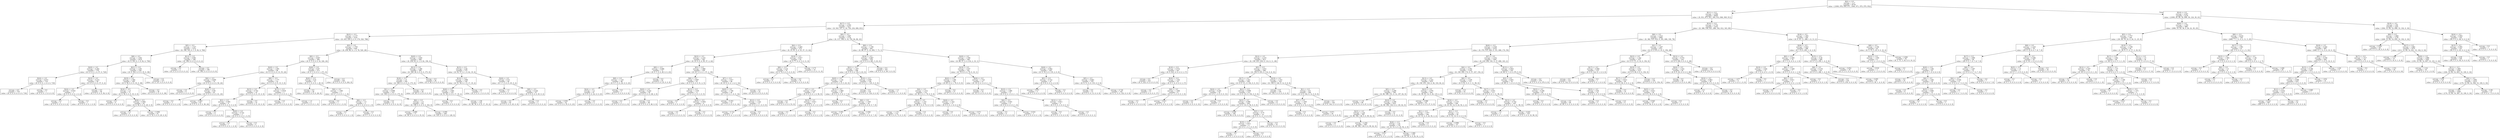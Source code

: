 digraph Tree {
node [shape=box] ;
0 [label="X[2] <= 0.5\nentropy = 3.17\nsamples = 8778\nvalue = [1000, 976, 959, 971, 1000, 971, 970, 979, 952]"] ;
1 [label="X[11] <= 0.5\nentropy = 2.946\nsamples = 6649\nvalue = [0, 931, 875, 921, 304, 912, 846, 949, 911]"] ;
0 -> 1 [labeldistance=2.5, labelangle=45, headlabel="True"] ;
2 [label="X[17] <= 0.5\nentropy = 2.503\nsamples = 3317\nvalue = [0, 543, 337, 0, 16, 750, 234, 606, 831]"] ;
1 -> 2 ;
3 [label="X[23] <= 0.5\nentropy = 2.137\nsamples = 2141\nvalue = [0, 432, 229, 0, 2, 0, 170, 520, 788]"] ;
2 -> 3 ;
4 [label="X[5] <= 0.5\nentropy = 1.527\nsamples = 1212\nvalue = [0, 196, 163, 0, 1, 0, 92, 0, 760]"] ;
3 -> 4 ;
5 [label="X[8] <= 0.5\nentropy = 1.062\nsamples = 1014\nvalue = [0, 0, 163, 0, 1, 0, 92, 0, 758]"] ;
4 -> 5 ;
6 [label="X[20] <= 0.5\nentropy = 0.392\nsamples = 778\nvalue = [0, 0, 0, 0, 1, 0, 57, 0, 720]"] ;
5 -> 6 ;
7 [label="X[24] <= 0.5\nentropy = 0.015\nsamples = 719\nvalue = [0, 0, 0, 0, 1, 0, 0, 0, 718]"] ;
6 -> 7 ;
8 [label="entropy = 0.0\nsamples = 718\nvalue = [0, 0, 0, 0, 0, 0, 0, 0, 718]"] ;
7 -> 8 ;
9 [label="entropy = 0.0\nsamples = 1\nvalue = [0, 0, 0, 0, 1, 0, 0, 0, 0]"] ;
7 -> 9 ;
10 [label="X[10] <= 0.5\nentropy = 0.214\nsamples = 59\nvalue = [0, 0, 0, 0, 0, 0, 57, 0, 2]"] ;
6 -> 10 ;
11 [label="X[24] <= 0.5\nentropy = 0.918\nsamples = 3\nvalue = [0, 0, 0, 0, 0, 0, 1, 0, 2]"] ;
10 -> 11 ;
12 [label="entropy = 0.0\nsamples = 2\nvalue = [0, 0, 0, 0, 0, 0, 0, 0, 2]"] ;
11 -> 12 ;
13 [label="entropy = 0.0\nsamples = 1\nvalue = [0, 0, 0, 0, 0, 0, 1, 0, 0]"] ;
11 -> 13 ;
14 [label="entropy = 0.0\nsamples = 56\nvalue = [0, 0, 0, 0, 0, 0, 56, 0, 0]"] ;
10 -> 14 ;
15 [label="X[21] <= 0.5\nentropy = 1.201\nsamples = 236\nvalue = [0, 0, 163, 0, 0, 0, 35, 0, 38]"] ;
5 -> 15 ;
16 [label="X[19] <= 0.5\nentropy = 1.584\nsamples = 109\nvalue = [0, 0, 36, 0, 0, 0, 35, 0, 38]"] ;
15 -> 16 ;
17 [label="X[16] <= 0.5\nentropy = 1.0\nsamples = 71\nvalue = [0, 0, 36, 0, 0, 0, 35, 0, 0]"] ;
16 -> 17 ;
18 [label="entropy = 0.0\nsamples = 6\nvalue = [0, 0, 0, 0, 0, 0, 6, 0, 0]"] ;
17 -> 18 ;
19 [label="X[26] <= 0.5\nentropy = 0.992\nsamples = 65\nvalue = [0, 0, 36, 0, 0, 0, 29, 0, 0]"] ;
17 -> 19 ;
20 [label="entropy = 0.0\nsamples = 4\nvalue = [0, 0, 4, 0, 0, 0, 0, 0, 0]"] ;
19 -> 20 ;
21 [label="entropy = 0.998\nsamples = 61\nvalue = [0, 0, 32, 0, 0, 0, 29, 0, 0]"] ;
19 -> 21 ;
22 [label="entropy = 0.0\nsamples = 38\nvalue = [0, 0, 0, 0, 0, 0, 0, 0, 38]"] ;
16 -> 22 ;
23 [label="entropy = 0.0\nsamples = 127\nvalue = [0, 0, 127, 0, 0, 0, 0, 0, 0]"] ;
15 -> 23 ;
24 [label="X[13] <= 0.5\nentropy = 0.081\nsamples = 198\nvalue = [0, 196, 0, 0, 0, 0, 0, 0, 2]"] ;
4 -> 24 ;
25 [label="entropy = 0.0\nsamples = 2\nvalue = [0, 0, 0, 0, 0, 0, 0, 0, 2]"] ;
24 -> 25 ;
26 [label="entropy = 0.0\nsamples = 196\nvalue = [0, 196, 0, 0, 0, 0, 0, 0, 0]"] ;
24 -> 26 ;
27 [label="X[5] <= 0.5\nentropy = 1.705\nsamples = 929\nvalue = [0, 236, 66, 0, 1, 0, 78, 520, 28]"] ;
3 -> 27 ;
28 [label="X[0] <= 0.5\nentropy = 0.667\nsamples = 369\nvalue = [0, 0, 3, 0, 0, 0, 16, 326, 24]"] ;
27 -> 28 ;
29 [label="X[20] <= 0.5\nentropy = 1.495\nsamples = 96\nvalue = [0, 0, 2, 0, 0, 0, 15, 55, 24]"] ;
28 -> 29 ;
30 [label="X[4] <= 0.5\nentropy = 0.909\nsamples = 74\nvalue = [0, 0, 0, 0, 0, 0, 0, 50, 24]"] ;
29 -> 30 ;
31 [label="entropy = 0.0\nsamples = 9\nvalue = [0, 0, 0, 0, 0, 0, 0, 9, 0]"] ;
30 -> 31 ;
32 [label="X[26] <= 0.5\nentropy = 0.95\nsamples = 65\nvalue = [0, 0, 0, 0, 0, 0, 0, 41, 24]"] ;
30 -> 32 ;
33 [label="entropy = 0.0\nsamples = 3\nvalue = [0, 0, 0, 0, 0, 0, 0, 3, 0]"] ;
32 -> 33 ;
34 [label="entropy = 0.963\nsamples = 62\nvalue = [0, 0, 0, 0, 0, 0, 0, 38, 24]"] ;
32 -> 34 ;
35 [label="X[8] <= 0.5\nentropy = 1.177\nsamples = 22\nvalue = [0, 0, 2, 0, 0, 0, 15, 5, 0]"] ;
29 -> 35 ;
36 [label="X[15] <= 0.5\nentropy = 0.742\nsamples = 19\nvalue = [0, 0, 0, 0, 0, 0, 15, 4, 0]"] ;
35 -> 36 ;
37 [label="X[3] <= 0.5\nentropy = 0.991\nsamples = 9\nvalue = [0, 0, 0, 0, 0, 0, 5, 4, 0]"] ;
36 -> 37 ;
38 [label="entropy = 0.0\nsamples = 4\nvalue = [0, 0, 0, 0, 0, 0, 4, 0, 0]"] ;
37 -> 38 ;
39 [label="X[26] <= 0.5\nentropy = 0.722\nsamples = 5\nvalue = [0, 0, 0, 0, 0, 0, 1, 4, 0]"] ;
37 -> 39 ;
40 [label="entropy = 0.0\nsamples = 1\nvalue = [0, 0, 0, 0, 0, 0, 1, 0, 0]"] ;
39 -> 40 ;
41 [label="entropy = 0.0\nsamples = 4\nvalue = [0, 0, 0, 0, 0, 0, 0, 4, 0]"] ;
39 -> 41 ;
42 [label="entropy = 0.0\nsamples = 10\nvalue = [0, 0, 0, 0, 0, 0, 10, 0, 0]"] ;
36 -> 42 ;
43 [label="X[13] <= 0.5\nentropy = 0.918\nsamples = 3\nvalue = [0, 0, 2, 0, 0, 0, 0, 1, 0]"] ;
35 -> 43 ;
44 [label="entropy = 0.0\nsamples = 1\nvalue = [0, 0, 1, 0, 0, 0, 0, 0, 0]"] ;
43 -> 44 ;
45 [label="entropy = 1.0\nsamples = 2\nvalue = [0, 0, 1, 0, 0, 0, 0, 1, 0]"] ;
43 -> 45 ;
46 [label="X[26] <= 0.5\nentropy = 0.07\nsamples = 273\nvalue = [0, 0, 1, 0, 0, 0, 1, 271, 0]"] ;
28 -> 46 ;
47 [label="X[20] <= 0.5\nentropy = 0.41\nsamples = 31\nvalue = [0, 0, 1, 0, 0, 0, 1, 29, 0]"] ;
46 -> 47 ;
48 [label="entropy = 0.0\nsamples = 28\nvalue = [0, 0, 0, 0, 0, 0, 0, 28, 0]"] ;
47 -> 48 ;
49 [label="X[4] <= 0.5\nentropy = 1.585\nsamples = 3\nvalue = [0, 0, 1, 0, 0, 0, 1, 1, 0]"] ;
47 -> 49 ;
50 [label="entropy = 0.0\nsamples = 1\nvalue = [0, 0, 0, 0, 0, 0, 1, 0, 0]"] ;
49 -> 50 ;
51 [label="X[8] <= 0.5\nentropy = 1.0\nsamples = 2\nvalue = [0, 0, 1, 0, 0, 0, 0, 1, 0]"] ;
49 -> 51 ;
52 [label="entropy = 0.0\nsamples = 1\nvalue = [0, 0, 0, 0, 0, 0, 0, 1, 0]"] ;
51 -> 52 ;
53 [label="entropy = 0.0\nsamples = 1\nvalue = [0, 0, 1, 0, 0, 0, 0, 0, 0]"] ;
51 -> 53 ;
54 [label="entropy = 0.0\nsamples = 242\nvalue = [0, 0, 0, 0, 0, 0, 0, 242, 0]"] ;
46 -> 54 ;
55 [label="X[20] <= 0.5\nentropy = 1.829\nsamples = 560\nvalue = [0, 236, 63, 0, 1, 0, 62, 194, 4]"] ;
27 -> 55 ;
56 [label="X[13] <= 0.5\nentropy = 1.289\nsamples = 385\nvalue = [0, 184, 26, 0, 0, 0, 0, 175, 0]"] ;
55 -> 56 ;
57 [label="X[18] <= 0.5\nentropy = 1.0\nsamples = 359\nvalue = [0, 184, 0, 0, 0, 0, 0, 175, 0]"] ;
56 -> 57 ;
58 [label="X[1] <= 0.5\nentropy = 0.998\nsamples = 333\nvalue = [0, 158, 0, 0, 0, 0, 0, 175, 0]"] ;
57 -> 58 ;
59 [label="entropy = 0.0\nsamples = 12\nvalue = [0, 0, 0, 0, 0, 0, 0, 12, 0]"] ;
58 -> 59 ;
60 [label="X[6] <= 0.5\nentropy = 1.0\nsamples = 321\nvalue = [0, 158, 0, 0, 0, 0, 0, 163, 0]"] ;
58 -> 60 ;
61 [label="entropy = 0.999\nsamples = 73\nvalue = [0, 38, 0, 0, 0, 0, 0, 35, 0]"] ;
60 -> 61 ;
62 [label="entropy = 0.999\nsamples = 248\nvalue = [0, 120, 0, 0, 0, 0, 0, 128, 0]"] ;
60 -> 62 ;
63 [label="entropy = 0.0\nsamples = 26\nvalue = [0, 26, 0, 0, 0, 0, 0, 0, 0]"] ;
57 -> 63 ;
64 [label="entropy = 0.0\nsamples = 26\nvalue = [0, 0, 26, 0, 0, 0, 0, 0, 0]"] ;
56 -> 64 ;
65 [label="X[15] <= 0.5\nentropy = 2.04\nsamples = 175\nvalue = [0, 52, 37, 0, 1, 0, 62, 19, 4]"] ;
55 -> 65 ;
66 [label="X[14] <= 0.5\nentropy = 1.996\nsamples = 126\nvalue = [0, 51, 36, 0, 1, 0, 17, 19, 2]"] ;
65 -> 66 ;
67 [label="X[26] <= 0.5\nentropy = 1.945\nsamples = 125\nvalue = [0, 51, 36, 0, 0, 0, 17, 19, 2]"] ;
66 -> 67 ;
68 [label="entropy = 0.0\nsamples = 3\nvalue = [0, 3, 0, 0, 0, 0, 0, 0, 0]"] ;
67 -> 68 ;
69 [label="entropy = 1.96\nsamples = 122\nvalue = [0, 48, 36, 0, 0, 0, 17, 19, 2]"] ;
67 -> 69 ;
70 [label="entropy = 0.0\nsamples = 1\nvalue = [0, 0, 0, 0, 1, 0, 0, 0, 0]"] ;
66 -> 70 ;
71 [label="X[26] <= 0.5\nentropy = 0.53\nsamples = 49\nvalue = [0, 1, 1, 0, 0, 0, 45, 0, 2]"] ;
65 -> 71 ;
72 [label="entropy = 1.0\nsamples = 2\nvalue = [0, 1, 1, 0, 0, 0, 0, 0, 0]"] ;
71 -> 72 ;
73 [label="X[9] <= 0.5\nentropy = 0.254\nsamples = 47\nvalue = [0, 0, 0, 0, 0, 0, 45, 0, 2]"] ;
71 -> 73 ;
74 [label="entropy = 0.0\nsamples = 45\nvalue = [0, 0, 0, 0, 0, 0, 45, 0, 0]"] ;
73 -> 74 ;
75 [label="entropy = 0.0\nsamples = 2\nvalue = [0, 0, 0, 0, 0, 0, 0, 0, 2]"] ;
73 -> 75 ;
76 [label="X[0] <= 0.5\nentropy = 1.807\nsamples = 1176\nvalue = [0, 111, 108, 0, 14, 750, 64, 86, 43]"] ;
2 -> 76 ;
77 [label="X[4] <= 0.5\nentropy = 2.465\nsamples = 275\nvalue = [0, 23, 81, 0, 4, 55, 57, 13, 42]"] ;
76 -> 77 ;
78 [label="X[23] <= 0.5\nentropy = 2.216\nsamples = 182\nvalue = [0, 23, 4, 0, 4, 50, 57, 2, 42]"] ;
77 -> 78 ;
79 [label="X[9] <= 0.5\nentropy = 0.996\nsamples = 73\nvalue = [0, 0, 1, 0, 0, 49, 0, 0, 23]"] ;
78 -> 79 ;
80 [label="X[8] <= 0.5\nentropy = 1.125\nsamples = 48\nvalue = [0, 0, 1, 0, 0, 24, 0, 0, 23]"] ;
79 -> 80 ;
81 [label="X[24] <= 0.5\nentropy = 1.0\nsamples = 47\nvalue = [0, 0, 0, 0, 0, 24, 0, 0, 23]"] ;
80 -> 81 ;
82 [label="entropy = 0.993\nsamples = 42\nvalue = [0, 0, 0, 0, 0, 19, 0, 0, 23]"] ;
81 -> 82 ;
83 [label="entropy = 0.0\nsamples = 5\nvalue = [0, 0, 0, 0, 0, 5, 0, 0, 0]"] ;
81 -> 83 ;
84 [label="entropy = 0.0\nsamples = 1\nvalue = [0, 0, 1, 0, 0, 0, 0, 0, 0]"] ;
80 -> 84 ;
85 [label="entropy = 0.0\nsamples = 25\nvalue = [0, 0, 0, 0, 0, 25, 0, 0, 0]"] ;
79 -> 85 ;
86 [label="X[5] <= 0.5\nentropy = 1.888\nsamples = 109\nvalue = [0, 23, 3, 0, 4, 1, 57, 2, 19]"] ;
78 -> 86 ;
87 [label="X[8] <= 0.5\nentropy = 0.887\nsamples = 61\nvalue = [0, 0, 3, 0, 0, 0, 51, 2, 5]"] ;
86 -> 87 ;
88 [label="X[20] <= 0.5\nentropy = 0.242\nsamples = 50\nvalue = [0, 0, 0, 0, 0, 0, 48, 2, 0]"] ;
87 -> 88 ;
89 [label="entropy = 0.0\nsamples = 2\nvalue = [0, 0, 0, 0, 0, 0, 0, 2, 0]"] ;
88 -> 89 ;
90 [label="entropy = 0.0\nsamples = 48\nvalue = [0, 0, 0, 0, 0, 0, 48, 0, 0]"] ;
88 -> 90 ;
91 [label="X[13] <= 0.5\nentropy = 1.539\nsamples = 11\nvalue = [0, 0, 3, 0, 0, 0, 3, 0, 5]"] ;
87 -> 91 ;
92 [label="entropy = 0.0\nsamples = 3\nvalue = [0, 0, 0, 0, 0, 0, 3, 0, 0]"] ;
91 -> 92 ;
93 [label="X[24] <= 0.5\nentropy = 0.954\nsamples = 8\nvalue = [0, 0, 3, 0, 0, 0, 0, 0, 5]"] ;
91 -> 93 ;
94 [label="entropy = 0.0\nsamples = 5\nvalue = [0, 0, 0, 0, 0, 0, 0, 0, 5]"] ;
93 -> 94 ;
95 [label="entropy = 0.0\nsamples = 3\nvalue = [0, 0, 3, 0, 0, 0, 0, 0, 0]"] ;
93 -> 95 ;
96 [label="X[7] <= 0.5\nentropy = 1.817\nsamples = 48\nvalue = [0, 23, 0, 0, 4, 1, 6, 0, 14]"] ;
86 -> 96 ;
97 [label="X[20] <= 0.5\nentropy = 1.746\nsamples = 26\nvalue = [0, 1, 0, 0, 4, 1, 6, 0, 14]"] ;
96 -> 97 ;
98 [label="entropy = 0.353\nsamples = 15\nvalue = [0, 1, 0, 0, 0, 0, 0, 0, 14]"] ;
97 -> 98 ;
99 [label="X[12] <= 0.5\nentropy = 1.322\nsamples = 11\nvalue = [0, 0, 0, 0, 4, 1, 6, 0, 0]"] ;
97 -> 99 ;
100 [label="entropy = 0.722\nsamples = 5\nvalue = [0, 0, 0, 0, 4, 1, 0, 0, 0]"] ;
99 -> 100 ;
101 [label="entropy = 0.0\nsamples = 6\nvalue = [0, 0, 0, 0, 0, 0, 6, 0, 0]"] ;
99 -> 101 ;
102 [label="entropy = 0.0\nsamples = 22\nvalue = [0, 22, 0, 0, 0, 0, 0, 0, 0]"] ;
96 -> 102 ;
103 [label="X[18] <= 0.5\nentropy = 0.817\nsamples = 93\nvalue = [0, 0, 77, 0, 0, 5, 0, 11, 0]"] ;
77 -> 103 ;
104 [label="X[8] <= 0.5\nentropy = 0.34\nsamples = 79\nvalue = [0, 0, 74, 0, 0, 5, 0, 0, 0]"] ;
103 -> 104 ;
105 [label="entropy = 0.0\nsamples = 5\nvalue = [0, 0, 0, 0, 0, 5, 0, 0, 0]"] ;
104 -> 105 ;
106 [label="entropy = 0.0\nsamples = 74\nvalue = [0, 0, 74, 0, 0, 0, 0, 0, 0]"] ;
104 -> 106 ;
107 [label="entropy = 0.75\nsamples = 14\nvalue = [0, 0, 3, 0, 0, 0, 0, 11, 0]"] ;
103 -> 107 ;
108 [label="X[8] <= 0.5\nentropy = 1.199\nsamples = 901\nvalue = [0, 88, 27, 0, 10, 695, 7, 73, 1]"] ;
76 -> 108 ;
109 [label="X[18] <= 0.5\nentropy = 0.667\nsamples = 555\nvalue = [0, 0, 0, 0, 6, 481, 5, 63, 0]"] ;
108 -> 109 ;
110 [label="X[21] <= 0.5\nentropy = 1.207\nsamples = 208\nvalue = [0, 0, 0, 0, 6, 134, 5, 63, 0]"] ;
109 -> 110 ;
111 [label="X[20] <= 0.5\nentropy = 1.134\nsamples = 82\nvalue = [0, 0, 0, 0, 5, 9, 5, 63, 0]"] ;
110 -> 111 ;
112 [label="X[7] <= 0.5\nentropy = 0.127\nsamples = 57\nvalue = [0, 0, 0, 0, 0, 1, 0, 56, 0]"] ;
111 -> 112 ;
113 [label="entropy = 0.0\nsamples = 53\nvalue = [0, 0, 0, 0, 0, 0, 0, 53, 0]"] ;
112 -> 113 ;
114 [label="X[10] <= 0.5\nentropy = 0.811\nsamples = 4\nvalue = [0, 0, 0, 0, 0, 1, 0, 3, 0]"] ;
112 -> 114 ;
115 [label="entropy = 0.0\nsamples = 1\nvalue = [0, 0, 0, 0, 0, 1, 0, 0, 0]"] ;
114 -> 115 ;
116 [label="entropy = 0.0\nsamples = 3\nvalue = [0, 0, 0, 0, 0, 0, 0, 3, 0]"] ;
114 -> 116 ;
117 [label="X[13] <= 0.5\nentropy = 1.969\nsamples = 25\nvalue = [0, 0, 0, 0, 5, 8, 5, 7, 0]"] ;
111 -> 117 ;
118 [label="entropy = 0.0\nsamples = 5\nvalue = [0, 0, 0, 0, 5, 0, 0, 0, 0]"] ;
117 -> 118 ;
119 [label="X[6] <= 0.5\nentropy = 1.559\nsamples = 20\nvalue = [0, 0, 0, 0, 0, 8, 5, 7, 0]"] ;
117 -> 119 ;
120 [label="entropy = 0.991\nsamples = 9\nvalue = [0, 0, 0, 0, 0, 4, 5, 0, 0]"] ;
119 -> 120 ;
121 [label="entropy = 0.946\nsamples = 11\nvalue = [0, 0, 0, 0, 0, 4, 0, 7, 0]"] ;
119 -> 121 ;
122 [label="X[14] <= 0.5\nentropy = 0.067\nsamples = 126\nvalue = [0, 0, 0, 0, 1, 125, 0, 0, 0]"] ;
110 -> 122 ;
123 [label="entropy = 0.0\nsamples = 124\nvalue = [0, 0, 0, 0, 0, 124, 0, 0, 0]"] ;
122 -> 123 ;
124 [label="entropy = 1.0\nsamples = 2\nvalue = [0, 0, 0, 0, 1, 1, 0, 0, 0]"] ;
122 -> 124 ;
125 [label="entropy = 0.0\nsamples = 347\nvalue = [0, 0, 0, 0, 0, 347, 0, 0, 0]"] ;
109 -> 125 ;
126 [label="X[20] <= 0.5\nentropy = 1.508\nsamples = 346\nvalue = [0, 88, 27, 0, 4, 214, 2, 10, 1]"] ;
108 -> 126 ;
127 [label="X[19] <= 0.5\nentropy = 1.637\nsamples = 181\nvalue = [0, 79, 8, 0, 4, 79, 0, 10, 1]"] ;
126 -> 127 ;
128 [label="X[22] <= 0.5\nentropy = 1.306\nsamples = 154\nvalue = [0, 65, 0, 0, 1, 79, 0, 9, 0]"] ;
127 -> 128 ;
129 [label="X[4] <= 0.5\nentropy = 1.273\nsamples = 127\nvalue = [0, 38, 0, 0, 1, 79, 0, 9, 0]"] ;
128 -> 129 ;
130 [label="X[25] <= 0.5\nentropy = 1.143\nsamples = 116\nvalue = [0, 38, 0, 0, 0, 73, 0, 5, 0]"] ;
129 -> 130 ;
131 [label="entropy = 1.135\nsamples = 114\nvalue = [0, 36, 0, 0, 0, 73, 0, 5, 0]"] ;
130 -> 131 ;
132 [label="entropy = 0.0\nsamples = 2\nvalue = [0, 2, 0, 0, 0, 0, 0, 0, 0]"] ;
130 -> 132 ;
133 [label="X[26] <= 0.5\nentropy = 1.322\nsamples = 11\nvalue = [0, 0, 0, 0, 1, 6, 0, 4, 0]"] ;
129 -> 133 ;
134 [label="entropy = 0.0\nsamples = 1\nvalue = [0, 0, 0, 0, 1, 0, 0, 0, 0]"] ;
133 -> 134 ;
135 [label="entropy = 0.971\nsamples = 10\nvalue = [0, 0, 0, 0, 0, 6, 0, 4, 0]"] ;
133 -> 135 ;
136 [label="entropy = 0.0\nsamples = 27\nvalue = [0, 27, 0, 0, 0, 0, 0, 0, 0]"] ;
128 -> 136 ;
137 [label="X[26] <= 0.5\nentropy = 1.716\nsamples = 27\nvalue = [0, 14, 8, 0, 3, 0, 0, 1, 1]"] ;
127 -> 137 ;
138 [label="entropy = 0.0\nsamples = 14\nvalue = [0, 14, 0, 0, 0, 0, 0, 0, 0]"] ;
137 -> 138 ;
139 [label="X[10] <= 0.5\nentropy = 1.489\nsamples = 13\nvalue = [0, 0, 8, 0, 3, 0, 0, 1, 1]"] ;
137 -> 139 ;
140 [label="X[4] <= 0.5\nentropy = 0.503\nsamples = 9\nvalue = [0, 0, 8, 0, 0, 0, 0, 1, 0]"] ;
139 -> 140 ;
141 [label="entropy = 0.0\nsamples = 6\nvalue = [0, 0, 6, 0, 0, 0, 0, 0, 0]"] ;
140 -> 141 ;
142 [label="entropy = 0.918\nsamples = 3\nvalue = [0, 0, 2, 0, 0, 0, 0, 1, 0]"] ;
140 -> 142 ;
143 [label="X[12] <= 0.5\nentropy = 0.811\nsamples = 4\nvalue = [0, 0, 0, 0, 3, 0, 0, 0, 1]"] ;
139 -> 143 ;
144 [label="entropy = 0.0\nsamples = 3\nvalue = [0, 0, 0, 0, 3, 0, 0, 0, 0]"] ;
143 -> 144 ;
145 [label="entropy = 0.0\nsamples = 1\nvalue = [0, 0, 0, 0, 0, 0, 0, 0, 1]"] ;
143 -> 145 ;
146 [label="X[26] <= 0.5\nentropy = 0.902\nsamples = 165\nvalue = [0, 9, 19, 0, 0, 135, 2, 0, 0]"] ;
126 -> 146 ;
147 [label="X[5] <= 0.5\nentropy = 0.722\nsamples = 10\nvalue = [0, 0, 8, 0, 0, 0, 2, 0, 0]"] ;
146 -> 147 ;
148 [label="entropy = 0.971\nsamples = 5\nvalue = [0, 0, 3, 0, 0, 0, 2, 0, 0]"] ;
147 -> 148 ;
149 [label="entropy = 0.0\nsamples = 5\nvalue = [0, 0, 5, 0, 0, 0, 0, 0, 0]"] ;
147 -> 149 ;
150 [label="X[5] <= 0.5\nentropy = 0.683\nsamples = 155\nvalue = [0, 9, 11, 0, 0, 135, 0, 0, 0]"] ;
146 -> 150 ;
151 [label="entropy = 0.0\nsamples = 13\nvalue = [0, 0, 0, 0, 0, 13, 0, 0, 0]"] ;
150 -> 151 ;
152 [label="entropy = 0.726\nsamples = 142\nvalue = [0, 9, 11, 0, 0, 122, 0, 0, 0]"] ;
150 -> 152 ;
153 [label="X[14] <= 0.5\nentropy = 2.732\nsamples = 3332\nvalue = [0, 388, 538, 921, 288, 162, 612, 343, 80]"] ;
1 -> 153 ;
154 [label="X[6] <= 0.5\nentropy = 2.523\nsamples = 2982\nvalue = [0, 382, 515, 910, 0, 161, 606, 330, 78]"] ;
153 -> 154 ;
155 [label="X[20] <= 0.5\nentropy = 2.528\nsamples = 2310\nvalue = [0, 374, 515, 440, 0, 151, 606, 174, 50]"] ;
154 -> 155 ;
156 [label="X[12] <= 0.5\nentropy = 2.219\nsamples = 813\nvalue = [0, 158, 223, 259, 0, 114, 0, 11, 48]"] ;
155 -> 156 ;
157 [label="X[18] <= 0.5\nentropy = 0.572\nsamples = 247\nvalue = [0, 0, 223, 4, 0, 0, 0, 3, 17]"] ;
156 -> 157 ;
158 [label="entropy = 0.0\nsamples = 222\nvalue = [0, 0, 222, 0, 0, 0, 0, 0, 0]"] ;
157 -> 158 ;
159 [label="X[24] <= 0.5\nentropy = 1.354\nsamples = 25\nvalue = [0, 0, 1, 4, 0, 0, 0, 3, 17]"] ;
157 -> 159 ;
160 [label="entropy = 0.0\nsamples = 17\nvalue = [0, 0, 0, 0, 0, 0, 0, 0, 17]"] ;
159 -> 160 ;
161 [label="X[4] <= 0.5\nentropy = 1.406\nsamples = 8\nvalue = [0, 0, 1, 4, 0, 0, 0, 3, 0]"] ;
159 -> 161 ;
162 [label="entropy = 0.0\nsamples = 4\nvalue = [0, 0, 0, 4, 0, 0, 0, 0, 0]"] ;
161 -> 162 ;
163 [label="entropy = 0.811\nsamples = 4\nvalue = [0, 0, 1, 0, 0, 0, 0, 3, 0]"] ;
161 -> 163 ;
164 [label="X[5] <= 0.5\nentropy = 1.814\nsamples = 566\nvalue = [0, 158, 0, 255, 0, 114, 0, 8, 31]"] ;
156 -> 164 ;
165 [label="X[17] <= 0.5\nentropy = 1.421\nsamples = 244\nvalue = [0, 0, 0, 111, 0, 102, 0, 0, 31]"] ;
164 -> 165 ;
166 [label="X[24] <= 0.5\nentropy = 0.201\nsamples = 32\nvalue = [0, 0, 0, 1, 0, 0, 0, 0, 31]"] ;
165 -> 166 ;
167 [label="entropy = 0.0\nsamples = 31\nvalue = [0, 0, 0, 0, 0, 0, 0, 0, 31]"] ;
166 -> 167 ;
168 [label="entropy = 0.0\nsamples = 1\nvalue = [0, 0, 0, 1, 0, 0, 0, 0, 0]"] ;
166 -> 168 ;
169 [label="X[21] <= 0.5\nentropy = 0.999\nsamples = 212\nvalue = [0, 0, 0, 110, 0, 102, 0, 0, 0]"] ;
165 -> 169 ;
170 [label="X[23] <= 0.5\nentropy = 0.996\nsamples = 204\nvalue = [0, 0, 0, 110, 0, 94, 0, 0, 0]"] ;
169 -> 170 ;
171 [label="entropy = 0.999\nsamples = 190\nvalue = [0, 0, 0, 99, 0, 91, 0, 0, 0]"] ;
170 -> 171 ;
172 [label="X[3] <= 0.5\nentropy = 0.75\nsamples = 14\nvalue = [0, 0, 0, 11, 0, 3, 0, 0, 0]"] ;
170 -> 172 ;
173 [label="X[19] <= 0.5\nentropy = 0.811\nsamples = 4\nvalue = [0, 0, 0, 1, 0, 3, 0, 0, 0]"] ;
172 -> 173 ;
174 [label="entropy = 0.0\nsamples = 1\nvalue = [0, 0, 0, 1, 0, 0, 0, 0, 0]"] ;
173 -> 174 ;
175 [label="entropy = 0.0\nsamples = 3\nvalue = [0, 0, 0, 0, 0, 3, 0, 0, 0]"] ;
173 -> 175 ;
176 [label="entropy = 0.0\nsamples = 10\nvalue = [0, 0, 0, 10, 0, 0, 0, 0, 0]"] ;
172 -> 176 ;
177 [label="entropy = 0.0\nsamples = 8\nvalue = [0, 0, 0, 0, 0, 8, 0, 0, 0]"] ;
169 -> 177 ;
178 [label="X[19] <= 0.5\nentropy = 1.333\nsamples = 322\nvalue = [0, 158, 0, 144, 0, 12, 0, 8, 0]"] ;
164 -> 178 ;
179 [label="entropy = 0.0\nsamples = 154\nvalue = [0, 154, 0, 0, 0, 0, 0, 0, 0]"] ;
178 -> 179 ;
180 [label="X[1] <= 0.5\nentropy = 0.8\nsamples = 168\nvalue = [0, 4, 0, 144, 0, 12, 0, 8, 0]"] ;
178 -> 180 ;
181 [label="X[7] <= 0.5\nentropy = 1.459\nsamples = 24\nvalue = [0, 4, 0, 0, 0, 12, 0, 8, 0]"] ;
180 -> 181 ;
182 [label="entropy = 0.0\nsamples = 4\nvalue = [0, 4, 0, 0, 0, 0, 0, 0, 0]"] ;
181 -> 182 ;
183 [label="entropy = 0.971\nsamples = 20\nvalue = [0, 0, 0, 0, 0, 12, 0, 8, 0]"] ;
181 -> 183 ;
184 [label="entropy = 0.0\nsamples = 144\nvalue = [0, 0, 0, 144, 0, 0, 0, 0, 0]"] ;
180 -> 184 ;
185 [label="X[7] <= 0.5\nentropy = 2.253\nsamples = 1497\nvalue = [0, 216, 292, 181, 0, 37, 606, 163, 2]"] ;
155 -> 185 ;
186 [label="X[4] <= 0.5\nentropy = 2.392\nsamples = 1142\nvalue = [0, 156, 292, 174, 0, 37, 327, 154, 2]"] ;
185 -> 186 ;
187 [label="X[13] <= 0.5\nentropy = 2.332\nsamples = 970\nvalue = [0, 156, 231, 165, 0, 36, 316, 64, 2]"] ;
186 -> 187 ;
188 [label="X[5] <= 0.5\nentropy = 2.299\nsamples = 708\nvalue = [0, 98, 188, 151, 0, 12, 197, 62, 0]"] ;
187 -> 188 ;
189 [label="entropy = 1.18\nsamples = 90\nvalue = [0, 0, 4, 13, 0, 6, 67, 0, 0]"] ;
188 -> 189 ;
190 [label="X[16] <= 0.5\nentropy = 2.296\nsamples = 618\nvalue = [0, 98, 184, 138, 0, 6, 130, 62, 0]"] ;
188 -> 190 ;
191 [label="X[23] <= 0.5\nentropy = 2.29\nsamples = 587\nvalue = [0, 98, 184, 138, 0, 6, 99, 62, 0]"] ;
190 -> 191 ;
192 [label="entropy = 0.0\nsamples = 2\nvalue = [0, 0, 2, 0, 0, 0, 0, 0, 0]"] ;
191 -> 192 ;
193 [label="entropy = 2.292\nsamples = 585\nvalue = [0, 98, 182, 138, 0, 6, 99, 62, 0]"] ;
191 -> 193 ;
194 [label="entropy = 0.0\nsamples = 31\nvalue = [0, 0, 0, 0, 0, 0, 31, 0, 0]"] ;
190 -> 194 ;
195 [label="X[23] <= 0.5\nentropy = 2.076\nsamples = 262\nvalue = [0, 58, 43, 14, 0, 24, 119, 2, 2]"] ;
187 -> 195 ;
196 [label="entropy = 0.988\nsamples = 62\nvalue = [0, 35, 0, 0, 0, 0, 27, 0, 0]"] ;
195 -> 196 ;
197 [label="X[16] <= 0.5\nentropy = 2.119\nsamples = 200\nvalue = [0, 23, 43, 14, 0, 24, 92, 2, 2]"] ;
195 -> 197 ;
198 [label="X[1] <= 0.5\nentropy = 1.977\nsamples = 180\nvalue = [0, 23, 33, 4, 0, 24, 92, 2, 2]"] ;
197 -> 198 ;
199 [label="X[26] <= 0.5\nentropy = 1.91\nsamples = 178\nvalue = [0, 23, 33, 4, 0, 24, 92, 2, 0]"] ;
198 -> 199 ;
200 [label="entropy = 0.811\nsamples = 4\nvalue = [0, 0, 3, 0, 0, 0, 1, 0, 0]"] ;
199 -> 200 ;
201 [label="entropy = 1.906\nsamples = 174\nvalue = [0, 23, 30, 4, 0, 24, 91, 2, 0]"] ;
199 -> 201 ;
202 [label="entropy = 0.0\nsamples = 2\nvalue = [0, 0, 0, 0, 0, 0, 0, 0, 2]"] ;
198 -> 202 ;
203 [label="X[3] <= 0.5\nentropy = 1.0\nsamples = 20\nvalue = [0, 0, 10, 10, 0, 0, 0, 0, 0]"] ;
197 -> 203 ;
204 [label="entropy = 0.998\nsamples = 19\nvalue = [0, 0, 10, 9, 0, 0, 0, 0, 0]"] ;
203 -> 204 ;
205 [label="entropy = 0.0\nsamples = 1\nvalue = [0, 0, 0, 1, 0, 0, 0, 0, 0]"] ;
203 -> 205 ;
206 [label="X[0] <= 0.5\nentropy = 1.539\nsamples = 172\nvalue = [0, 0, 61, 9, 0, 1, 11, 90, 0]"] ;
186 -> 206 ;
207 [label="entropy = 0.0\nsamples = 61\nvalue = [0, 0, 61, 0, 0, 0, 0, 0, 0]"] ;
206 -> 207 ;
208 [label="X[17] <= 0.5\nentropy = 0.931\nsamples = 111\nvalue = [0, 0, 0, 9, 0, 1, 11, 90, 0]"] ;
206 -> 208 ;
209 [label="entropy = 0.0\nsamples = 6\nvalue = [0, 0, 0, 6, 0, 0, 0, 0, 0]"] ;
208 -> 209 ;
210 [label="X[13] <= 0.5\nentropy = 0.742\nsamples = 105\nvalue = [0, 0, 0, 3, 0, 1, 11, 90, 0]"] ;
208 -> 210 ;
211 [label="entropy = 1.0\nsamples = 2\nvalue = [0, 0, 0, 0, 0, 1, 1, 0, 0]"] ;
210 -> 211 ;
212 [label="entropy = 0.645\nsamples = 103\nvalue = [0, 0, 0, 3, 0, 0, 10, 90, 0]"] ;
210 -> 212 ;
213 [label="X[13] <= 0.5\nentropy = 0.953\nsamples = 355\nvalue = [0, 60, 0, 7, 0, 0, 279, 9, 0]"] ;
185 -> 213 ;
214 [label="X[3] <= 0.5\nentropy = 0.951\nsamples = 76\nvalue = [0, 60, 0, 7, 0, 0, 0, 9, 0]"] ;
213 -> 214 ;
215 [label="X[23] <= 0.5\nentropy = 0.206\nsamples = 62\nvalue = [0, 60, 0, 2, 0, 0, 0, 0, 0]"] ;
214 -> 215 ;
216 [label="entropy = 0.0\nsamples = 2\nvalue = [0, 0, 0, 2, 0, 0, 0, 0, 0]"] ;
215 -> 216 ;
217 [label="entropy = 0.0\nsamples = 60\nvalue = [0, 60, 0, 0, 0, 0, 0, 0, 0]"] ;
215 -> 217 ;
218 [label="X[23] <= 0.5\nentropy = 0.94\nsamples = 14\nvalue = [0, 0, 0, 5, 0, 0, 0, 9, 0]"] ;
214 -> 218 ;
219 [label="entropy = 0.0\nsamples = 5\nvalue = [0, 0, 0, 5, 0, 0, 0, 0, 0]"] ;
218 -> 219 ;
220 [label="entropy = 0.0\nsamples = 9\nvalue = [0, 0, 0, 0, 0, 0, 0, 9, 0]"] ;
218 -> 220 ;
221 [label="entropy = 0.0\nsamples = 279\nvalue = [0, 0, 0, 0, 0, 0, 279, 0, 0]"] ;
213 -> 221 ;
222 [label="X[1] <= 0.5\nentropy = 1.207\nsamples = 672\nvalue = [0, 8, 0, 470, 0, 10, 0, 156, 28]"] ;
154 -> 222 ;
223 [label="X[23] <= 0.5\nentropy = 1.162\nsamples = 337\nvalue = [0, 0, 0, 171, 0, 10, 0, 156, 0]"] ;
222 -> 223 ;
224 [label="X[17] <= 0.5\nentropy = 0.068\nsamples = 123\nvalue = [0, 0, 0, 122, 0, 1, 0, 0, 0]"] ;
223 -> 224 ;
225 [label="entropy = 0.0\nsamples = 122\nvalue = [0, 0, 0, 122, 0, 0, 0, 0, 0]"] ;
224 -> 225 ;
226 [label="entropy = 0.0\nsamples = 1\nvalue = [0, 0, 0, 0, 0, 1, 0, 0, 0]"] ;
224 -> 226 ;
227 [label="X[19] <= 0.5\nentropy = 1.012\nsamples = 214\nvalue = [0, 0, 0, 49, 0, 9, 0, 156, 0]"] ;
223 -> 227 ;
228 [label="X[17] <= 0.5\nentropy = 0.813\nsamples = 60\nvalue = [0, 0, 0, 49, 0, 9, 0, 2, 0]"] ;
227 -> 228 ;
229 [label="entropy = 0.0\nsamples = 10\nvalue = [0, 0, 0, 10, 0, 0, 0, 0, 0]"] ;
228 -> 229 ;
230 [label="X[25] <= 0.5\nentropy = 0.911\nsamples = 50\nvalue = [0, 0, 0, 39, 0, 9, 0, 2, 0]"] ;
228 -> 230 ;
231 [label="entropy = 0.945\nsamples = 47\nvalue = [0, 0, 0, 36, 0, 9, 0, 2, 0]"] ;
230 -> 231 ;
232 [label="entropy = 0.0\nsamples = 3\nvalue = [0, 0, 0, 3, 0, 0, 0, 0, 0]"] ;
230 -> 232 ;
233 [label="entropy = 0.0\nsamples = 154\nvalue = [0, 0, 0, 0, 0, 0, 0, 154, 0]"] ;
227 -> 233 ;
234 [label="X[12] <= 0.5\nentropy = 0.574\nsamples = 335\nvalue = [0, 8, 0, 299, 0, 0, 0, 0, 28]"] ;
222 -> 234 ;
235 [label="X[24] <= 0.5\nentropy = 1.432\nsamples = 56\nvalue = [0, 8, 0, 20, 0, 0, 0, 0, 28]"] ;
234 -> 235 ;
236 [label="entropy = 0.0\nsamples = 28\nvalue = [0, 0, 0, 0, 0, 0, 0, 0, 28]"] ;
235 -> 236 ;
237 [label="X[16] <= 0.5\nentropy = 0.863\nsamples = 28\nvalue = [0, 8, 0, 20, 0, 0, 0, 0, 0]"] ;
235 -> 237 ;
238 [label="entropy = 0.0\nsamples = 8\nvalue = [0, 8, 0, 0, 0, 0, 0, 0, 0]"] ;
237 -> 238 ;
239 [label="entropy = 0.0\nsamples = 20\nvalue = [0, 0, 0, 20, 0, 0, 0, 0, 0]"] ;
237 -> 239 ;
240 [label="entropy = 0.0\nsamples = 279\nvalue = [0, 0, 0, 279, 0, 0, 0, 0, 0]"] ;
234 -> 240 ;
241 [label="X[18] <= 0.5\nentropy = 1.091\nsamples = 350\nvalue = [0, 6, 23, 11, 288, 1, 6, 13, 2]"] ;
153 -> 241 ;
242 [label="X[26] <= 0.5\nentropy = 0.621\nsamples = 288\nvalue = [0, 1, 8, 6, 263, 1, 6, 3, 0]"] ;
241 -> 242 ;
243 [label="X[0] <= 0.5\nentropy = 2.405\nsamples = 19\nvalue = [0, 1, 3, 6, 4, 0, 2, 3, 0]"] ;
242 -> 243 ;
244 [label="X[19] <= 0.5\nentropy = 1.626\nsamples = 12\nvalue = [0, 1, 0, 6, 4, 0, 1, 0, 0]"] ;
243 -> 244 ;
245 [label="entropy = 1.677\nsamples = 11\nvalue = [0, 1, 0, 5, 4, 0, 1, 0, 0]"] ;
244 -> 245 ;
246 [label="entropy = 0.0\nsamples = 1\nvalue = [0, 0, 0, 1, 0, 0, 0, 0, 0]"] ;
244 -> 246 ;
247 [label="X[6] <= 0.5\nentropy = 1.449\nsamples = 7\nvalue = [0, 0, 3, 0, 0, 0, 1, 3, 0]"] ;
243 -> 247 ;
248 [label="X[4] <= 0.5\nentropy = 0.811\nsamples = 4\nvalue = [0, 0, 3, 0, 0, 0, 1, 0, 0]"] ;
247 -> 248 ;
249 [label="entropy = 0.0\nsamples = 3\nvalue = [0, 0, 3, 0, 0, 0, 0, 0, 0]"] ;
248 -> 249 ;
250 [label="entropy = 0.0\nsamples = 1\nvalue = [0, 0, 0, 0, 0, 0, 1, 0, 0]"] ;
248 -> 250 ;
251 [label="entropy = 0.0\nsamples = 3\nvalue = [0, 0, 0, 0, 0, 0, 0, 3, 0]"] ;
247 -> 251 ;
252 [label="X[15] <= 0.5\nentropy = 0.28\nsamples = 269\nvalue = [0, 0, 5, 0, 259, 1, 4, 0, 0]"] ;
242 -> 252 ;
253 [label="X[6] <= 0.5\nentropy = 0.155\nsamples = 251\nvalue = [0, 0, 0, 0, 246, 1, 4, 0, 0]"] ;
252 -> 253 ;
254 [label="entropy = 0.0\nsamples = 216\nvalue = [0, 0, 0, 0, 216, 0, 0, 0, 0]"] ;
253 -> 254 ;
255 [label="entropy = 0.695\nsamples = 35\nvalue = [0, 0, 0, 0, 30, 1, 4, 0, 0]"] ;
253 -> 255 ;
256 [label="entropy = 0.852\nsamples = 18\nvalue = [0, 0, 5, 0, 13, 0, 0, 0, 0]"] ;
252 -> 256 ;
257 [label="X[8] <= 0.5\nentropy = 2.194\nsamples = 62\nvalue = [0, 5, 15, 5, 25, 0, 0, 10, 2]"] ;
241 -> 257 ;
258 [label="X[23] <= 0.5\nentropy = 1.459\nsamples = 6\nvalue = [0, 3, 0, 2, 1, 0, 0, 0, 0]"] ;
257 -> 258 ;
259 [label="entropy = 0.918\nsamples = 3\nvalue = [0, 0, 0, 2, 1, 0, 0, 0, 0]"] ;
258 -> 259 ;
260 [label="entropy = 0.0\nsamples = 3\nvalue = [0, 3, 0, 0, 0, 0, 0, 0, 0]"] ;
258 -> 260 ;
261 [label="entropy = 2.046\nsamples = 56\nvalue = [0, 2, 15, 3, 24, 0, 0, 10, 2]"] ;
257 -> 261 ;
262 [label="X[14] <= 0.5\nentropy = 2.047\nsamples = 2129\nvalue = [1000, 45, 84, 50, 696, 59, 124, 30, 41]"] ;
0 -> 262 [labeldistance=2.5, labelangle=-45, headlabel="False"] ;
263 [label="X[26] <= 0.5\nentropy = 1.354\nsamples = 888\nvalue = [696, 33, 20, 36, 0, 26, 22, 30, 25]"] ;
262 -> 263 ;
264 [label="X[5] <= 0.5\nentropy = 2.757\nsamples = 160\nvalue = [30, 26, 19, 25, 0, 24, 11, 25, 0]"] ;
263 -> 264 ;
265 [label="X[8] <= 0.5\nentropy = 2.325\nsamples = 78\nvalue = [29, 0, 19, 8, 0, 7, 8, 7, 0]"] ;
264 -> 265 ;
266 [label="X[17] <= 0.5\nentropy = 1.999\nsamples = 58\nvalue = [29, 0, 0, 7, 0, 7, 8, 7, 0]"] ;
265 -> 266 ;
267 [label="X[20] <= 0.5\nentropy = 1.281\nsamples = 43\nvalue = [28, 0, 0, 7, 0, 0, 8, 0, 0]"] ;
266 -> 267 ;
268 [label="entropy = 0.0\nsamples = 25\nvalue = [25, 0, 0, 0, 0, 0, 0, 0, 0]"] ;
267 -> 268 ;
269 [label="X[4] <= 0.5\nentropy = 1.481\nsamples = 18\nvalue = [3, 0, 0, 7, 0, 0, 8, 0, 0]"] ;
267 -> 269 ;
270 [label="entropy = 0.0\nsamples = 8\nvalue = [0, 0, 0, 0, 0, 0, 8, 0, 0]"] ;
269 -> 270 ;
271 [label="X[25] <= 0.5\nentropy = 0.881\nsamples = 10\nvalue = [3, 0, 0, 7, 0, 0, 0, 0, 0]"] ;
269 -> 271 ;
272 [label="entropy = 0.0\nsamples = 7\nvalue = [0, 0, 0, 7, 0, 0, 0, 0, 0]"] ;
271 -> 272 ;
273 [label="entropy = 0.0\nsamples = 3\nvalue = [3, 0, 0, 0, 0, 0, 0, 0, 0]"] ;
271 -> 273 ;
274 [label="X[6] <= 0.5\nentropy = 1.287\nsamples = 15\nvalue = [1, 0, 0, 0, 0, 7, 0, 7, 0]"] ;
266 -> 274 ;
275 [label="X[4] <= 0.5\nentropy = 0.544\nsamples = 8\nvalue = [1, 0, 0, 0, 0, 7, 0, 0, 0]"] ;
274 -> 275 ;
276 [label="entropy = 0.0\nsamples = 7\nvalue = [0, 0, 0, 0, 0, 7, 0, 0, 0]"] ;
275 -> 276 ;
277 [label="entropy = 0.0\nsamples = 1\nvalue = [1, 0, 0, 0, 0, 0, 0, 0, 0]"] ;
275 -> 277 ;
278 [label="entropy = 0.0\nsamples = 7\nvalue = [0, 0, 0, 0, 0, 0, 0, 7, 0]"] ;
274 -> 278 ;
279 [label="X[21] <= 0.5\nentropy = 0.286\nsamples = 20\nvalue = [0, 0, 19, 1, 0, 0, 0, 0, 0]"] ;
265 -> 279 ;
280 [label="X[25] <= 0.5\nentropy = 1.0\nsamples = 2\nvalue = [0, 0, 1, 1, 0, 0, 0, 0, 0]"] ;
279 -> 280 ;
281 [label="entropy = 0.0\nsamples = 1\nvalue = [0, 0, 1, 0, 0, 0, 0, 0, 0]"] ;
280 -> 281 ;
282 [label="entropy = 0.0\nsamples = 1\nvalue = [0, 0, 0, 1, 0, 0, 0, 0, 0]"] ;
280 -> 282 ;
283 [label="entropy = 0.0\nsamples = 18\nvalue = [0, 0, 18, 0, 0, 0, 0, 0, 0]"] ;
279 -> 283 ;
284 [label="X[19] <= 0.5\nentropy = 2.199\nsamples = 82\nvalue = [1, 26, 0, 17, 0, 17, 3, 18, 0]"] ;
264 -> 284 ;
285 [label="X[17] <= 0.5\nentropy = 1.492\nsamples = 48\nvalue = [1, 26, 0, 0, 0, 17, 3, 1, 0]"] ;
284 -> 285 ;
286 [label="X[12] <= 0.5\nentropy = 0.297\nsamples = 19\nvalue = [0, 18, 0, 0, 0, 0, 0, 1, 0]"] ;
285 -> 286 ;
287 [label="entropy = 0.0\nsamples = 18\nvalue = [0, 18, 0, 0, 0, 0, 0, 0, 0]"] ;
286 -> 287 ;
288 [label="entropy = 0.0\nsamples = 1\nvalue = [0, 0, 0, 0, 0, 0, 0, 1, 0]"] ;
286 -> 288 ;
289 [label="X[10] <= 0.5\nentropy = 1.47\nsamples = 29\nvalue = [1, 8, 0, 0, 0, 17, 3, 0, 0]"] ;
285 -> 289 ;
290 [label="X[8] <= 0.5\nentropy = 1.189\nsamples = 12\nvalue = [1, 8, 0, 0, 0, 0, 3, 0, 0]"] ;
289 -> 290 ;
291 [label="entropy = 0.0\nsamples = 7\nvalue = [0, 7, 0, 0, 0, 0, 0, 0, 0]"] ;
290 -> 291 ;
292 [label="X[25] <= 0.5\nentropy = 1.371\nsamples = 5\nvalue = [1, 1, 0, 0, 0, 0, 3, 0, 0]"] ;
290 -> 292 ;
293 [label="entropy = 0.811\nsamples = 4\nvalue = [0, 1, 0, 0, 0, 0, 3, 0, 0]"] ;
292 -> 293 ;
294 [label="entropy = 0.0\nsamples = 1\nvalue = [1, 0, 0, 0, 0, 0, 0, 0, 0]"] ;
292 -> 294 ;
295 [label="entropy = 0.0\nsamples = 17\nvalue = [0, 0, 0, 0, 0, 17, 0, 0, 0]"] ;
289 -> 295 ;
296 [label="X[11] <= 0.5\nentropy = 1.0\nsamples = 34\nvalue = [0, 0, 0, 17, 0, 0, 0, 17, 0]"] ;
284 -> 296 ;
297 [label="entropy = 0.0\nsamples = 17\nvalue = [0, 0, 0, 0, 0, 0, 0, 17, 0]"] ;
296 -> 297 ;
298 [label="entropy = 0.0\nsamples = 17\nvalue = [0, 0, 0, 17, 0, 0, 0, 0, 0]"] ;
296 -> 298 ;
299 [label="X[8] <= 0.5\nentropy = 0.618\nsamples = 728\nvalue = [666, 7, 1, 11, 0, 2, 11, 5, 25]"] ;
263 -> 299 ;
300 [label="X[17] <= 0.5\nentropy = 1.991\nsamples = 41\nvalue = [20, 3, 0, 0, 0, 2, 1, 5, 10]"] ;
299 -> 300 ;
301 [label="X[23] <= 0.5\nentropy = 1.585\nsamples = 9\nvalue = [0, 3, 0, 0, 0, 0, 0, 3, 3]"] ;
300 -> 301 ;
302 [label="entropy = 0.0\nsamples = 3\nvalue = [0, 0, 0, 0, 0, 0, 0, 0, 3]"] ;
301 -> 302 ;
303 [label="X[6] <= 0.5\nentropy = 1.0\nsamples = 6\nvalue = [0, 3, 0, 0, 0, 0, 0, 3, 0]"] ;
301 -> 303 ;
304 [label="entropy = 0.0\nsamples = 3\nvalue = [0, 3, 0, 0, 0, 0, 0, 0, 0]"] ;
303 -> 304 ;
305 [label="entropy = 0.0\nsamples = 3\nvalue = [0, 0, 0, 0, 0, 0, 0, 3, 0]"] ;
303 -> 305 ;
306 [label="X[6] <= 0.5\nentropy = 1.56\nsamples = 32\nvalue = [20, 0, 0, 0, 0, 2, 1, 2, 7]"] ;
300 -> 306 ;
307 [label="entropy = 0.0\nsamples = 3\nvalue = [3, 0, 0, 0, 0, 0, 0, 0, 0]"] ;
306 -> 307 ;
308 [label="entropy = 1.646\nsamples = 29\nvalue = [17, 0, 0, 0, 0, 2, 1, 2, 7]"] ;
306 -> 308 ;
309 [label="X[18] <= 0.5\nentropy = 0.445\nsamples = 687\nvalue = [646, 4, 1, 11, 0, 0, 10, 0, 15]"] ;
299 -> 309 ;
310 [label="X[9] <= 0.5\nentropy = 0.258\nsamples = 642\nvalue = [622, 3, 1, 5, 0, 0, 10, 0, 1]"] ;
309 -> 310 ;
311 [label="X[15] <= 0.5\nentropy = 0.186\nsamples = 633\nvalue = [620, 2, 1, 5, 0, 0, 4, 0, 1]"] ;
310 -> 311 ;
312 [label="X[3] <= 0.5\nentropy = 0.088\nsamples = 619\nvalue = [613, 2, 0, 4, 0, 0, 0, 0, 0]"] ;
311 -> 312 ;
313 [label="X[12] <= 0.5\nentropy = 0.032\nsamples = 612\nvalue = [610, 2, 0, 0, 0, 0, 0, 0, 0]"] ;
312 -> 313 ;
314 [label="entropy = 0.033\nsamples = 587\nvalue = [585, 2, 0, 0, 0, 0, 0, 0, 0]"] ;
313 -> 314 ;
315 [label="entropy = 0.0\nsamples = 25\nvalue = [25, 0, 0, 0, 0, 0, 0, 0, 0]"] ;
313 -> 315 ;
316 [label="entropy = 0.985\nsamples = 7\nvalue = [3, 0, 0, 4, 0, 0, 0, 0, 0]"] ;
312 -> 316 ;
317 [label="entropy = 1.832\nsamples = 14\nvalue = [7, 0, 1, 1, 0, 0, 4, 0, 1]"] ;
311 -> 317 ;
318 [label="entropy = 1.224\nsamples = 9\nvalue = [2, 1, 0, 0, 0, 0, 6, 0, 0]"] ;
310 -> 318 ;
319 [label="X[17] <= 0.5\nentropy = 1.517\nsamples = 45\nvalue = [24, 1, 0, 6, 0, 0, 0, 0, 14]"] ;
309 -> 319 ;
320 [label="entropy = 0.0\nsamples = 1\nvalue = [1, 0, 0, 0, 0, 0, 0, 0, 0]"] ;
319 -> 320 ;
321 [label="entropy = 1.531\nsamples = 44\nvalue = [23, 1, 0, 6, 0, 0, 0, 0, 14]"] ;
319 -> 321 ;
322 [label="X[19] <= 0.5\nentropy = 1.84\nsamples = 1241\nvalue = [304, 12, 64, 14, 696, 33, 102, 0, 16]"] ;
262 -> 322 ;
323 [label="X[8] <= 0.5\nentropy = 1.868\nsamples = 1139\nvalue = [248, 12, 64, 14, 650, 33, 102, 0, 16]"] ;
322 -> 323 ;
324 [label="entropy = 0.994\nsamples = 64\nvalue = [35, 0, 0, 0, 29, 0, 0, 0, 0]"] ;
323 -> 324 ;
325 [label="X[17] <= 0.5\nentropy = 1.883\nsamples = 1075\nvalue = [213, 12, 64, 14, 621, 33, 102, 0, 16]"] ;
323 -> 325 ;
326 [label="entropy = 1.155\nsamples = 33\nvalue = [18, 0, 0, 0, 14, 0, 1, 0, 0]"] ;
325 -> 326 ;
327 [label="X[26] <= 0.5\nentropy = 1.888\nsamples = 1042\nvalue = [195, 12, 64, 14, 607, 33, 101, 0, 16]"] ;
325 -> 327 ;
328 [label="entropy = 1.122\nsamples = 16\nvalue = [11, 0, 0, 0, 4, 0, 1, 0, 0]"] ;
327 -> 328 ;
329 [label="X[11] <= 0.5\nentropy = 1.885\nsamples = 1026\nvalue = [184, 12, 64, 14, 603, 33, 100, 0, 16]"] ;
327 -> 329 ;
330 [label="entropy = 0.94\nsamples = 14\nvalue = [5, 0, 0, 0, 9, 0, 0, 0, 0]"] ;
329 -> 330 ;
331 [label="X[4] <= 0.5\nentropy = 1.892\nsamples = 1012\nvalue = [179, 12, 64, 14, 594, 33, 100, 0, 16]"] ;
329 -> 331 ;
332 [label="entropy = 1.897\nsamples = 1000\nvalue = [174, 12, 64, 14, 587, 33, 100, 0, 16]"] ;
331 -> 332 ;
333 [label="entropy = 0.98\nsamples = 12\nvalue = [5, 0, 0, 0, 7, 0, 0, 0, 0]"] ;
331 -> 333 ;
334 [label="X[24] <= 0.5\nentropy = 0.993\nsamples = 102\nvalue = [56, 0, 0, 0, 46, 0, 0, 0, 0]"] ;
322 -> 334 ;
335 [label="X[15] <= 0.5\nentropy = 0.991\nsamples = 101\nvalue = [56, 0, 0, 0, 45, 0, 0, 0, 0]"] ;
334 -> 335 ;
336 [label="entropy = 0.99\nsamples = 100\nvalue = [56, 0, 0, 0, 44, 0, 0, 0, 0]"] ;
335 -> 336 ;
337 [label="entropy = 0.0\nsamples = 1\nvalue = [0, 0, 0, 0, 1, 0, 0, 0, 0]"] ;
335 -> 337 ;
338 [label="entropy = 0.0\nsamples = 1\nvalue = [0, 0, 0, 0, 1, 0, 0, 0, 0]"] ;
334 -> 338 ;
}